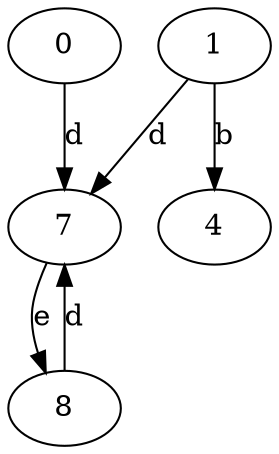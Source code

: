 strict digraph  {
0;
1;
4;
7;
8;
0 -> 7  [label=d];
1 -> 4  [label=b];
1 -> 7  [label=d];
7 -> 8  [label=e];
8 -> 7  [label=d];
}
